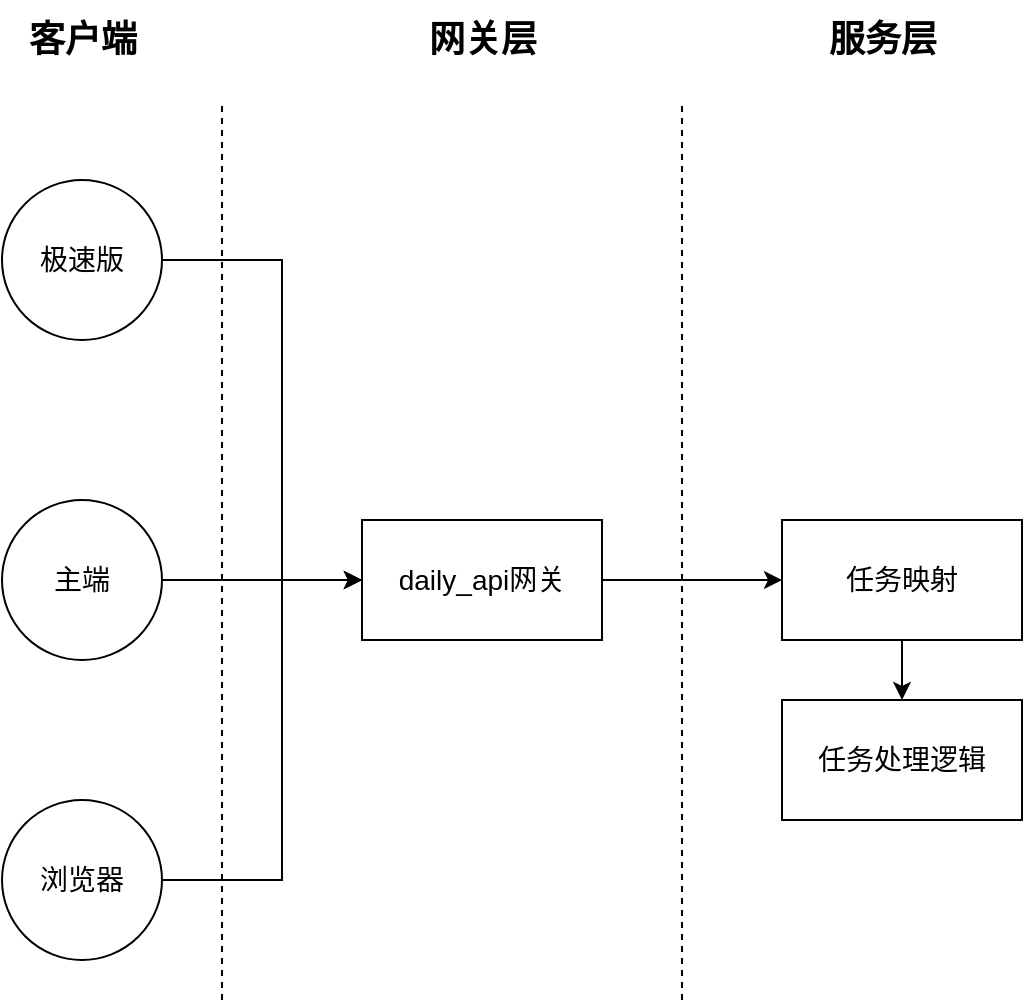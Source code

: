 <mxfile version="20.2.3" type="github">
  <diagram id="Mg3wdfiAHZ6KWwbeiDB0" name="第 1 页">
    <mxGraphModel dx="1094" dy="699" grid="1" gridSize="10" guides="1" tooltips="1" connect="1" arrows="1" fold="1" page="1" pageScale="1" pageWidth="827" pageHeight="1169" math="0" shadow="0">
      <root>
        <mxCell id="0" />
        <mxCell id="1" parent="0" />
        <mxCell id="rdXyCPHhZ7sFIBMpcze3-28" style="edgeStyle=orthogonalEdgeStyle;rounded=0;orthogonalLoop=1;jettySize=auto;html=1;exitX=1;exitY=0.5;exitDx=0;exitDy=0;entryX=0;entryY=0.5;entryDx=0;entryDy=0;fontSize=14;" edge="1" parent="1" source="rdXyCPHhZ7sFIBMpcze3-2" target="rdXyCPHhZ7sFIBMpcze3-10">
          <mxGeometry relative="1" as="geometry">
            <Array as="points">
              <mxPoint x="210" y="240" />
              <mxPoint x="210" y="400" />
            </Array>
          </mxGeometry>
        </mxCell>
        <mxCell id="rdXyCPHhZ7sFIBMpcze3-2" value="&lt;font style=&quot;font-size: 14px;&quot;&gt;极速版&lt;/font&gt;" style="ellipse;whiteSpace=wrap;html=1;aspect=fixed;" vertex="1" parent="1">
          <mxGeometry x="70" y="200" width="80" height="80" as="geometry" />
        </mxCell>
        <mxCell id="rdXyCPHhZ7sFIBMpcze3-3" value="" style="edgeStyle=orthogonalEdgeStyle;rounded=0;orthogonalLoop=1;jettySize=auto;html=1;" edge="1" parent="1" source="rdXyCPHhZ7sFIBMpcze3-4" target="rdXyCPHhZ7sFIBMpcze3-10">
          <mxGeometry relative="1" as="geometry" />
        </mxCell>
        <mxCell id="rdXyCPHhZ7sFIBMpcze3-4" value="&lt;font style=&quot;font-size: 14px;&quot;&gt;主端&lt;/font&gt;" style="ellipse;whiteSpace=wrap;html=1;aspect=fixed;" vertex="1" parent="1">
          <mxGeometry x="70" y="360" width="80" height="80" as="geometry" />
        </mxCell>
        <mxCell id="rdXyCPHhZ7sFIBMpcze3-29" style="edgeStyle=orthogonalEdgeStyle;rounded=0;orthogonalLoop=1;jettySize=auto;html=1;exitX=1;exitY=0.5;exitDx=0;exitDy=0;entryX=0;entryY=0.5;entryDx=0;entryDy=0;fontSize=14;" edge="1" parent="1" source="rdXyCPHhZ7sFIBMpcze3-6" target="rdXyCPHhZ7sFIBMpcze3-10">
          <mxGeometry relative="1" as="geometry">
            <Array as="points">
              <mxPoint x="210" y="550" />
              <mxPoint x="210" y="400" />
            </Array>
          </mxGeometry>
        </mxCell>
        <mxCell id="rdXyCPHhZ7sFIBMpcze3-6" value="&lt;font style=&quot;font-size: 14px;&quot;&gt;浏览器&lt;/font&gt;" style="ellipse;whiteSpace=wrap;html=1;aspect=fixed;" vertex="1" parent="1">
          <mxGeometry x="70" y="510" width="80" height="80" as="geometry" />
        </mxCell>
        <mxCell id="rdXyCPHhZ7sFIBMpcze3-9" style="edgeStyle=orthogonalEdgeStyle;rounded=0;orthogonalLoop=1;jettySize=auto;html=1;exitX=1;exitY=0.5;exitDx=0;exitDy=0;entryX=0;entryY=0.5;entryDx=0;entryDy=0;" edge="1" parent="1" source="rdXyCPHhZ7sFIBMpcze3-10" target="rdXyCPHhZ7sFIBMpcze3-17">
          <mxGeometry relative="1" as="geometry" />
        </mxCell>
        <mxCell id="rdXyCPHhZ7sFIBMpcze3-10" value="&lt;span style=&quot;font-size: 14px;&quot;&gt;daily_api网关&lt;/span&gt;" style="rounded=0;whiteSpace=wrap;html=1;" vertex="1" parent="1">
          <mxGeometry x="250" y="370" width="120" height="60" as="geometry" />
        </mxCell>
        <mxCell id="rdXyCPHhZ7sFIBMpcze3-16" value="" style="edgeStyle=orthogonalEdgeStyle;rounded=0;orthogonalLoop=1;jettySize=auto;html=1;" edge="1" parent="1" source="rdXyCPHhZ7sFIBMpcze3-17" target="rdXyCPHhZ7sFIBMpcze3-18">
          <mxGeometry relative="1" as="geometry" />
        </mxCell>
        <mxCell id="rdXyCPHhZ7sFIBMpcze3-17" value="&lt;font style=&quot;font-size: 14px;&quot;&gt;任务映射&lt;/font&gt;" style="rounded=0;whiteSpace=wrap;html=1;" vertex="1" parent="1">
          <mxGeometry x="460" y="370" width="120" height="60" as="geometry" />
        </mxCell>
        <mxCell id="rdXyCPHhZ7sFIBMpcze3-18" value="&lt;font style=&quot;font-size: 14px;&quot;&gt;任务处理逻辑&lt;/font&gt;" style="rounded=0;whiteSpace=wrap;html=1;" vertex="1" parent="1">
          <mxGeometry x="460" y="460" width="120" height="60" as="geometry" />
        </mxCell>
        <mxCell id="rdXyCPHhZ7sFIBMpcze3-22" value="" style="endArrow=none;dashed=1;html=1;rounded=0;" edge="1" parent="1">
          <mxGeometry width="50" height="50" relative="1" as="geometry">
            <mxPoint x="180" y="610" as="sourcePoint" />
            <mxPoint x="180" y="160" as="targetPoint" />
          </mxGeometry>
        </mxCell>
        <mxCell id="rdXyCPHhZ7sFIBMpcze3-23" value="" style="endArrow=none;dashed=1;html=1;rounded=0;" edge="1" parent="1">
          <mxGeometry width="50" height="50" relative="1" as="geometry">
            <mxPoint x="410" y="610" as="sourcePoint" />
            <mxPoint x="410" y="160" as="targetPoint" />
          </mxGeometry>
        </mxCell>
        <mxCell id="rdXyCPHhZ7sFIBMpcze3-24" value="&lt;b&gt;&lt;font style=&quot;font-size: 18px;&quot;&gt;客户端&lt;/font&gt;&lt;/b&gt;" style="text;html=1;align=center;verticalAlign=middle;resizable=0;points=[];autosize=1;strokeColor=none;fillColor=none;" vertex="1" parent="1">
          <mxGeometry x="70" y="110" width="80" height="40" as="geometry" />
        </mxCell>
        <mxCell id="rdXyCPHhZ7sFIBMpcze3-25" value="&lt;b&gt;&lt;font style=&quot;font-size: 18px;&quot;&gt;网关层&lt;/font&gt;&lt;/b&gt;" style="text;html=1;align=center;verticalAlign=middle;resizable=0;points=[];autosize=1;strokeColor=none;fillColor=none;" vertex="1" parent="1">
          <mxGeometry x="270" y="110" width="80" height="40" as="geometry" />
        </mxCell>
        <mxCell id="rdXyCPHhZ7sFIBMpcze3-26" value="&lt;span style=&quot;font-size: 18px;&quot;&gt;&lt;b&gt;服务层&lt;/b&gt;&lt;/span&gt;" style="text;html=1;align=center;verticalAlign=middle;resizable=0;points=[];autosize=1;strokeColor=none;fillColor=none;" vertex="1" parent="1">
          <mxGeometry x="470" y="110" width="80" height="40" as="geometry" />
        </mxCell>
      </root>
    </mxGraphModel>
  </diagram>
</mxfile>
